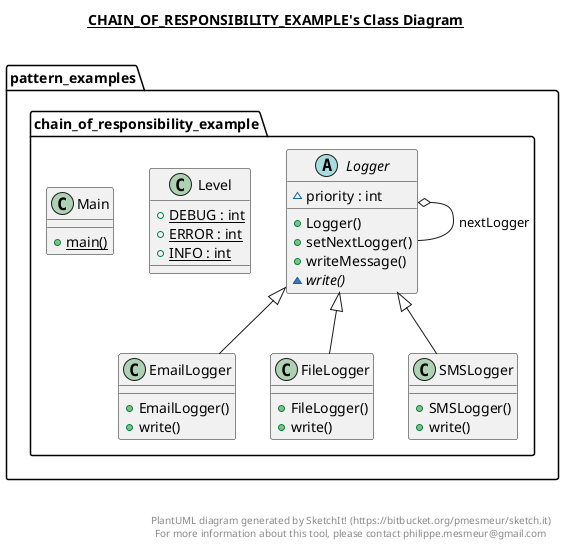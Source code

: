 @startuml

title __CHAIN_OF_RESPONSIBILITY_EXAMPLE's Class Diagram__\n

  namespace pattern_examples.chain_of_responsibility_example {
    class pattern_examples.chain_of_responsibility_example.EmailLogger {
        + EmailLogger()
        + write()
    }
  }
  

  namespace pattern_examples.chain_of_responsibility_example {
    class pattern_examples.chain_of_responsibility_example.FileLogger {
        + FileLogger()
        + write()
    }
  }
  

  namespace pattern_examples.chain_of_responsibility_example {
    class pattern_examples.chain_of_responsibility_example.Level {
        {static} + DEBUG : int
        {static} + ERROR : int
        {static} + INFO : int
    }
  }
  

  namespace pattern_examples.chain_of_responsibility_example {
    abstract class pattern_examples.chain_of_responsibility_example.Logger {
        ~ priority : int
        + Logger()
        + setNextLogger()
        + writeMessage()
        {abstract} ~ write()
    }
  }
  

  namespace pattern_examples.chain_of_responsibility_example {
    class pattern_examples.chain_of_responsibility_example.Main {
        {static} + main()
    }
  }
  

  namespace pattern_examples.chain_of_responsibility_example {
    class pattern_examples.chain_of_responsibility_example.SMSLogger {
        + SMSLogger()
        + write()
    }
  }
  

  pattern_examples.chain_of_responsibility_example.EmailLogger -up-|> pattern_examples.chain_of_responsibility_example.Logger
  pattern_examples.chain_of_responsibility_example.FileLogger -up-|> pattern_examples.chain_of_responsibility_example.Logger
  pattern_examples.chain_of_responsibility_example.Logger o-- pattern_examples.chain_of_responsibility_example.Logger : nextLogger
  pattern_examples.chain_of_responsibility_example.SMSLogger -up-|> pattern_examples.chain_of_responsibility_example.Logger


right footer


PlantUML diagram generated by SketchIt! (https://bitbucket.org/pmesmeur/sketch.it)
For more information about this tool, please contact philippe.mesmeur@gmail.com
endfooter

@enduml
